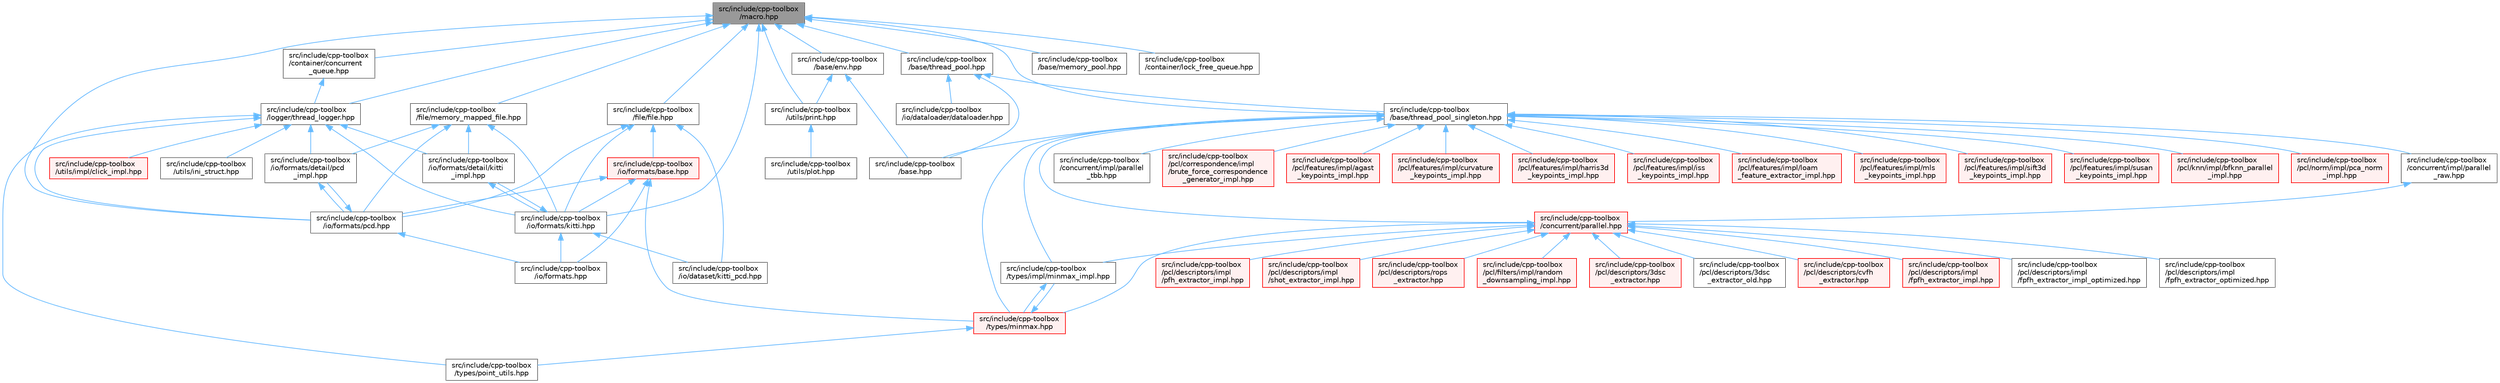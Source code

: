 digraph "src/include/cpp-toolbox/macro.hpp"
{
 // LATEX_PDF_SIZE
  bgcolor="transparent";
  edge [fontname=Helvetica,fontsize=10,labelfontname=Helvetica,labelfontsize=10];
  node [fontname=Helvetica,fontsize=10,shape=box,height=0.2,width=0.4];
  Node1 [id="Node000001",label="src/include/cpp-toolbox\l/macro.hpp",height=0.2,width=0.4,color="gray40", fillcolor="grey60", style="filled", fontcolor="black",tooltip="通用的编译器、平台、架构检测和实用宏定义 / Common macros for compiler, platform, architecture detection and utility macro..."];
  Node1 -> Node2 [id="edge1_Node000001_Node000002",dir="back",color="steelblue1",style="solid",tooltip=" "];
  Node2 [id="Node000002",label="src/include/cpp-toolbox\l/base/env.hpp",height=0.2,width=0.4,color="grey40", fillcolor="white", style="filled",URL="$env_8hpp.html",tooltip=" "];
  Node2 -> Node3 [id="edge2_Node000002_Node000003",dir="back",color="steelblue1",style="solid",tooltip=" "];
  Node3 [id="Node000003",label="src/include/cpp-toolbox\l/base.hpp",height=0.2,width=0.4,color="grey40", fillcolor="white", style="filled",URL="$base_8hpp.html",tooltip=" "];
  Node2 -> Node4 [id="edge3_Node000002_Node000004",dir="back",color="steelblue1",style="solid",tooltip=" "];
  Node4 [id="Node000004",label="src/include/cpp-toolbox\l/utils/print.hpp",height=0.2,width=0.4,color="grey40", fillcolor="white", style="filled",URL="$print_8hpp.html",tooltip=" "];
  Node4 -> Node5 [id="edge4_Node000004_Node000005",dir="back",color="steelblue1",style="solid",tooltip=" "];
  Node5 [id="Node000005",label="src/include/cpp-toolbox\l/utils/plot.hpp",height=0.2,width=0.4,color="grey40", fillcolor="white", style="filled",URL="$plot_8hpp.html",tooltip=" "];
  Node1 -> Node6 [id="edge5_Node000001_Node000006",dir="back",color="steelblue1",style="solid",tooltip=" "];
  Node6 [id="Node000006",label="src/include/cpp-toolbox\l/base/memory_pool.hpp",height=0.2,width=0.4,color="grey40", fillcolor="white", style="filled",URL="$memory__pool_8hpp.html",tooltip=" "];
  Node1 -> Node7 [id="edge6_Node000001_Node000007",dir="back",color="steelblue1",style="solid",tooltip=" "];
  Node7 [id="Node000007",label="src/include/cpp-toolbox\l/base/thread_pool.hpp",height=0.2,width=0.4,color="grey40", fillcolor="white", style="filled",URL="$thread__pool_8hpp.html",tooltip=" "];
  Node7 -> Node3 [id="edge7_Node000007_Node000003",dir="back",color="steelblue1",style="solid",tooltip=" "];
  Node7 -> Node8 [id="edge8_Node000007_Node000008",dir="back",color="steelblue1",style="solid",tooltip=" "];
  Node8 [id="Node000008",label="src/include/cpp-toolbox\l/base/thread_pool_singleton.hpp",height=0.2,width=0.4,color="grey40", fillcolor="white", style="filled",URL="$thread__pool__singleton_8hpp.html",tooltip=" "];
  Node8 -> Node3 [id="edge9_Node000008_Node000003",dir="back",color="steelblue1",style="solid",tooltip=" "];
  Node8 -> Node9 [id="edge10_Node000008_Node000009",dir="back",color="steelblue1",style="solid",tooltip=" "];
  Node9 [id="Node000009",label="src/include/cpp-toolbox\l/concurrent/impl/parallel\l_raw.hpp",height=0.2,width=0.4,color="grey40", fillcolor="white", style="filled",URL="$parallel__raw_8hpp.html",tooltip=" "];
  Node9 -> Node10 [id="edge11_Node000009_Node000010",dir="back",color="steelblue1",style="solid",tooltip=" "];
  Node10 [id="Node000010",label="src/include/cpp-toolbox\l/concurrent/parallel.hpp",height=0.2,width=0.4,color="red", fillcolor="#FFF0F0", style="filled",URL="$parallel_8hpp.html",tooltip=" "];
  Node10 -> Node11 [id="edge12_Node000010_Node000011",dir="back",color="steelblue1",style="solid",tooltip=" "];
  Node11 [id="Node000011",label="src/include/cpp-toolbox\l/pcl/descriptors/3dsc\l_extractor.hpp",height=0.2,width=0.4,color="red", fillcolor="#FFF0F0", style="filled",URL="$3dsc__extractor_8hpp.html",tooltip=" "];
  Node10 -> Node13 [id="edge13_Node000010_Node000013",dir="back",color="steelblue1",style="solid",tooltip=" "];
  Node13 [id="Node000013",label="src/include/cpp-toolbox\l/pcl/descriptors/3dsc\l_extractor_old.hpp",height=0.2,width=0.4,color="grey40", fillcolor="white", style="filled",URL="$3dsc__extractor__old_8hpp.html",tooltip=" "];
  Node10 -> Node14 [id="edge14_Node000010_Node000014",dir="back",color="steelblue1",style="solid",tooltip=" "];
  Node14 [id="Node000014",label="src/include/cpp-toolbox\l/pcl/descriptors/cvfh\l_extractor.hpp",height=0.2,width=0.4,color="red", fillcolor="#FFF0F0", style="filled",URL="$cvfh__extractor_8hpp.html",tooltip=" "];
  Node10 -> Node15 [id="edge15_Node000010_Node000015",dir="back",color="steelblue1",style="solid",tooltip=" "];
  Node15 [id="Node000015",label="src/include/cpp-toolbox\l/pcl/descriptors/impl\l/fpfh_extractor_impl.hpp",height=0.2,width=0.4,color="red", fillcolor="#FFF0F0", style="filled",URL="$fpfh__extractor__impl_8hpp.html",tooltip=" "];
  Node10 -> Node17 [id="edge16_Node000010_Node000017",dir="back",color="steelblue1",style="solid",tooltip=" "];
  Node17 [id="Node000017",label="src/include/cpp-toolbox\l/pcl/descriptors/impl\l/fpfh_extractor_impl_optimized.hpp",height=0.2,width=0.4,color="grey40", fillcolor="white", style="filled",URL="$fpfh__extractor__impl__optimized_8hpp.html",tooltip=" "];
  Node10 -> Node18 [id="edge17_Node000010_Node000018",dir="back",color="steelblue1",style="solid",tooltip=" "];
  Node18 [id="Node000018",label="src/include/cpp-toolbox\l/pcl/descriptors/impl\l/fpfh_extractor_optimized.hpp",height=0.2,width=0.4,color="grey40", fillcolor="white", style="filled",URL="$fpfh__extractor__optimized_8hpp.html",tooltip=" "];
  Node10 -> Node19 [id="edge18_Node000010_Node000019",dir="back",color="steelblue1",style="solid",tooltip=" "];
  Node19 [id="Node000019",label="src/include/cpp-toolbox\l/pcl/descriptors/impl\l/pfh_extractor_impl.hpp",height=0.2,width=0.4,color="red", fillcolor="#FFF0F0", style="filled",URL="$pfh__extractor__impl_8hpp.html",tooltip=" "];
  Node10 -> Node21 [id="edge19_Node000010_Node000021",dir="back",color="steelblue1",style="solid",tooltip=" "];
  Node21 [id="Node000021",label="src/include/cpp-toolbox\l/pcl/descriptors/impl\l/shot_extractor_impl.hpp",height=0.2,width=0.4,color="red", fillcolor="#FFF0F0", style="filled",URL="$shot__extractor__impl_8hpp.html",tooltip=" "];
  Node10 -> Node23 [id="edge20_Node000010_Node000023",dir="back",color="steelblue1",style="solid",tooltip=" "];
  Node23 [id="Node000023",label="src/include/cpp-toolbox\l/pcl/descriptors/rops\l_extractor.hpp",height=0.2,width=0.4,color="red", fillcolor="#FFF0F0", style="filled",URL="$rops__extractor_8hpp.html",tooltip=" "];
  Node10 -> Node24 [id="edge21_Node000010_Node000024",dir="back",color="steelblue1",style="solid",tooltip=" "];
  Node24 [id="Node000024",label="src/include/cpp-toolbox\l/pcl/filters/impl/random\l_downsampling_impl.hpp",height=0.2,width=0.4,color="red", fillcolor="#FFF0F0", style="filled",URL="$random__downsampling__impl_8hpp.html",tooltip=" "];
  Node10 -> Node42 [id="edge22_Node000010_Node000042",dir="back",color="steelblue1",style="solid",tooltip=" "];
  Node42 [id="Node000042",label="src/include/cpp-toolbox\l/types/impl/minmax_impl.hpp",height=0.2,width=0.4,color="grey40", fillcolor="white", style="filled",URL="$minmax__impl_8hpp.html",tooltip=" "];
  Node42 -> Node43 [id="edge23_Node000042_Node000043",dir="back",color="steelblue1",style="solid",tooltip=" "];
  Node43 [id="Node000043",label="src/include/cpp-toolbox\l/types/minmax.hpp",height=0.2,width=0.4,color="red", fillcolor="#FFF0F0", style="filled",URL="$minmax_8hpp.html",tooltip=" "];
  Node43 -> Node42 [id="edge24_Node000043_Node000042",dir="back",color="steelblue1",style="solid",tooltip=" "];
  Node43 -> Node44 [id="edge25_Node000043_Node000044",dir="back",color="steelblue1",style="solid",tooltip=" "];
  Node44 [id="Node000044",label="src/include/cpp-toolbox\l/types/point_utils.hpp",height=0.2,width=0.4,color="grey40", fillcolor="white", style="filled",URL="$point__utils_8hpp.html",tooltip=" "];
  Node10 -> Node43 [id="edge26_Node000010_Node000043",dir="back",color="steelblue1",style="solid",tooltip=" "];
  Node8 -> Node45 [id="edge27_Node000008_Node000045",dir="back",color="steelblue1",style="solid",tooltip=" "];
  Node45 [id="Node000045",label="src/include/cpp-toolbox\l/concurrent/impl/parallel\l_tbb.hpp",height=0.2,width=0.4,color="grey40", fillcolor="white", style="filled",URL="$parallel__tbb_8hpp.html",tooltip=" "];
  Node8 -> Node10 [id="edge28_Node000008_Node000010",dir="back",color="steelblue1",style="solid",tooltip=" "];
  Node8 -> Node46 [id="edge29_Node000008_Node000046",dir="back",color="steelblue1",style="solid",tooltip=" "];
  Node46 [id="Node000046",label="src/include/cpp-toolbox\l/pcl/correspondence/impl\l/brute_force_correspondence\l_generator_impl.hpp",height=0.2,width=0.4,color="red", fillcolor="#FFF0F0", style="filled",URL="$brute__force__correspondence__generator__impl_8hpp.html",tooltip=" "];
  Node8 -> Node49 [id="edge30_Node000008_Node000049",dir="back",color="steelblue1",style="solid",tooltip=" "];
  Node49 [id="Node000049",label="src/include/cpp-toolbox\l/pcl/features/impl/agast\l_keypoints_impl.hpp",height=0.2,width=0.4,color="red", fillcolor="#FFF0F0", style="filled",URL="$agast__keypoints__impl_8hpp.html",tooltip=" "];
  Node8 -> Node50 [id="edge31_Node000008_Node000050",dir="back",color="steelblue1",style="solid",tooltip=" "];
  Node50 [id="Node000050",label="src/include/cpp-toolbox\l/pcl/features/impl/curvature\l_keypoints_impl.hpp",height=0.2,width=0.4,color="red", fillcolor="#FFF0F0", style="filled",URL="$curvature__keypoints__impl_8hpp.html",tooltip=" "];
  Node8 -> Node51 [id="edge32_Node000008_Node000051",dir="back",color="steelblue1",style="solid",tooltip=" "];
  Node51 [id="Node000051",label="src/include/cpp-toolbox\l/pcl/features/impl/harris3d\l_keypoints_impl.hpp",height=0.2,width=0.4,color="red", fillcolor="#FFF0F0", style="filled",URL="$harris3d__keypoints__impl_8hpp.html",tooltip=" "];
  Node8 -> Node52 [id="edge33_Node000008_Node000052",dir="back",color="steelblue1",style="solid",tooltip=" "];
  Node52 [id="Node000052",label="src/include/cpp-toolbox\l/pcl/features/impl/iss\l_keypoints_impl.hpp",height=0.2,width=0.4,color="red", fillcolor="#FFF0F0", style="filled",URL="$iss__keypoints__impl_8hpp.html",tooltip=" "];
  Node8 -> Node53 [id="edge34_Node000008_Node000053",dir="back",color="steelblue1",style="solid",tooltip=" "];
  Node53 [id="Node000053",label="src/include/cpp-toolbox\l/pcl/features/impl/loam\l_feature_extractor_impl.hpp",height=0.2,width=0.4,color="red", fillcolor="#FFF0F0", style="filled",URL="$loam__feature__extractor__impl_8hpp.html",tooltip=" "];
  Node8 -> Node54 [id="edge35_Node000008_Node000054",dir="back",color="steelblue1",style="solid",tooltip=" "];
  Node54 [id="Node000054",label="src/include/cpp-toolbox\l/pcl/features/impl/mls\l_keypoints_impl.hpp",height=0.2,width=0.4,color="red", fillcolor="#FFF0F0", style="filled",URL="$mls__keypoints__impl_8hpp.html",tooltip=" "];
  Node8 -> Node55 [id="edge36_Node000008_Node000055",dir="back",color="steelblue1",style="solid",tooltip=" "];
  Node55 [id="Node000055",label="src/include/cpp-toolbox\l/pcl/features/impl/sift3d\l_keypoints_impl.hpp",height=0.2,width=0.4,color="red", fillcolor="#FFF0F0", style="filled",URL="$sift3d__keypoints__impl_8hpp.html",tooltip=" "];
  Node8 -> Node56 [id="edge37_Node000008_Node000056",dir="back",color="steelblue1",style="solid",tooltip=" "];
  Node56 [id="Node000056",label="src/include/cpp-toolbox\l/pcl/features/impl/susan\l_keypoints_impl.hpp",height=0.2,width=0.4,color="red", fillcolor="#FFF0F0", style="filled",URL="$susan__keypoints__impl_8hpp.html",tooltip=" "];
  Node8 -> Node57 [id="edge38_Node000008_Node000057",dir="back",color="steelblue1",style="solid",tooltip=" "];
  Node57 [id="Node000057",label="src/include/cpp-toolbox\l/pcl/knn/impl/bfknn_parallel\l_impl.hpp",height=0.2,width=0.4,color="red", fillcolor="#FFF0F0", style="filled",URL="$bfknn__parallel__impl_8hpp.html",tooltip=" "];
  Node8 -> Node58 [id="edge39_Node000008_Node000058",dir="back",color="steelblue1",style="solid",tooltip=" "];
  Node58 [id="Node000058",label="src/include/cpp-toolbox\l/pcl/norm/impl/pca_norm\l_impl.hpp",height=0.2,width=0.4,color="red", fillcolor="#FFF0F0", style="filled",URL="$pca__norm__impl_8hpp.html",tooltip=" "];
  Node8 -> Node42 [id="edge40_Node000008_Node000042",dir="back",color="steelblue1",style="solid",tooltip=" "];
  Node8 -> Node43 [id="edge41_Node000008_Node000043",dir="back",color="steelblue1",style="solid",tooltip=" "];
  Node7 -> Node59 [id="edge42_Node000007_Node000059",dir="back",color="steelblue1",style="solid",tooltip=" "];
  Node59 [id="Node000059",label="src/include/cpp-toolbox\l/io/dataloader/dataloader.hpp",height=0.2,width=0.4,color="grey40", fillcolor="white", style="filled",URL="$dataloader_8hpp.html",tooltip=" "];
  Node1 -> Node8 [id="edge43_Node000001_Node000008",dir="back",color="steelblue1",style="solid",tooltip=" "];
  Node1 -> Node60 [id="edge44_Node000001_Node000060",dir="back",color="steelblue1",style="solid",tooltip=" "];
  Node60 [id="Node000060",label="src/include/cpp-toolbox\l/container/concurrent\l_queue.hpp",height=0.2,width=0.4,color="grey40", fillcolor="white", style="filled",URL="$concurrent__queue_8hpp.html",tooltip=" "];
  Node60 -> Node61 [id="edge45_Node000060_Node000061",dir="back",color="steelblue1",style="solid",tooltip=" "];
  Node61 [id="Node000061",label="src/include/cpp-toolbox\l/logger/thread_logger.hpp",height=0.2,width=0.4,color="grey40", fillcolor="white", style="filled",URL="$thread__logger_8hpp.html",tooltip=" "];
  Node61 -> Node62 [id="edge46_Node000061_Node000062",dir="back",color="steelblue1",style="solid",tooltip=" "];
  Node62 [id="Node000062",label="src/include/cpp-toolbox\l/io/formats/detail/kitti\l_impl.hpp",height=0.2,width=0.4,color="grey40", fillcolor="white", style="filled",URL="$kitti__impl_8hpp.html",tooltip="此文件包含 kitti_format_t 的模板实现/This file contains the template implementations for kitti_format_t"];
  Node62 -> Node63 [id="edge47_Node000062_Node000063",dir="back",color="steelblue1",style="solid",tooltip=" "];
  Node63 [id="Node000063",label="src/include/cpp-toolbox\l/io/formats/kitti.hpp",height=0.2,width=0.4,color="grey40", fillcolor="white", style="filled",URL="$kitti_8hpp.html",tooltip=" "];
  Node63 -> Node64 [id="edge48_Node000063_Node000064",dir="back",color="steelblue1",style="solid",tooltip=" "];
  Node64 [id="Node000064",label="src/include/cpp-toolbox\l/io/dataset/kitti_pcd.hpp",height=0.2,width=0.4,color="grey40", fillcolor="white", style="filled",URL="$kitti__pcd_8hpp.html",tooltip=" "];
  Node63 -> Node65 [id="edge49_Node000063_Node000065",dir="back",color="steelblue1",style="solid",tooltip=" "];
  Node65 [id="Node000065",label="src/include/cpp-toolbox\l/io/formats.hpp",height=0.2,width=0.4,color="grey40", fillcolor="white", style="filled",URL="$formats_8hpp.html",tooltip=" "];
  Node63 -> Node62 [id="edge50_Node000063_Node000062",dir="back",color="steelblue1",style="solid",tooltip=" "];
  Node61 -> Node66 [id="edge51_Node000061_Node000066",dir="back",color="steelblue1",style="solid",tooltip=" "];
  Node66 [id="Node000066",label="src/include/cpp-toolbox\l/io/formats/detail/pcd\l_impl.hpp",height=0.2,width=0.4,color="grey40", fillcolor="white", style="filled",URL="$pcd__impl_8hpp.html",tooltip="此文件包含 pcd_format_t 的模板实现/This file contains the template implementations for pcd_format_t"];
  Node66 -> Node67 [id="edge52_Node000066_Node000067",dir="back",color="steelblue1",style="solid",tooltip=" "];
  Node67 [id="Node000067",label="src/include/cpp-toolbox\l/io/formats/pcd.hpp",height=0.2,width=0.4,color="grey40", fillcolor="white", style="filled",URL="$pcd_8hpp.html",tooltip=" "];
  Node67 -> Node65 [id="edge53_Node000067_Node000065",dir="back",color="steelblue1",style="solid",tooltip=" "];
  Node67 -> Node66 [id="edge54_Node000067_Node000066",dir="back",color="steelblue1",style="solid",tooltip=" "];
  Node61 -> Node63 [id="edge55_Node000061_Node000063",dir="back",color="steelblue1",style="solid",tooltip=" "];
  Node61 -> Node67 [id="edge56_Node000061_Node000067",dir="back",color="steelblue1",style="solid",tooltip=" "];
  Node61 -> Node44 [id="edge57_Node000061_Node000044",dir="back",color="steelblue1",style="solid",tooltip=" "];
  Node61 -> Node68 [id="edge58_Node000061_Node000068",dir="back",color="steelblue1",style="solid",tooltip=" "];
  Node68 [id="Node000068",label="src/include/cpp-toolbox\l/utils/impl/click_impl.hpp",height=0.2,width=0.4,color="red", fillcolor="#FFF0F0", style="filled",URL="$click__impl_8hpp.html",tooltip=" "];
  Node61 -> Node70 [id="edge59_Node000061_Node000070",dir="back",color="steelblue1",style="solid",tooltip=" "];
  Node70 [id="Node000070",label="src/include/cpp-toolbox\l/utils/ini_struct.hpp",height=0.2,width=0.4,color="grey40", fillcolor="white", style="filled",URL="$ini__struct_8hpp.html",tooltip=" "];
  Node1 -> Node71 [id="edge60_Node000001_Node000071",dir="back",color="steelblue1",style="solid",tooltip=" "];
  Node71 [id="Node000071",label="src/include/cpp-toolbox\l/container/lock_free_queue.hpp",height=0.2,width=0.4,color="grey40", fillcolor="white", style="filled",URL="$lock__free__queue_8hpp.html",tooltip=" "];
  Node1 -> Node72 [id="edge61_Node000001_Node000072",dir="back",color="steelblue1",style="solid",tooltip=" "];
  Node72 [id="Node000072",label="src/include/cpp-toolbox\l/file/file.hpp",height=0.2,width=0.4,color="grey40", fillcolor="white", style="filled",URL="$file_8hpp.html",tooltip=" "];
  Node72 -> Node64 [id="edge62_Node000072_Node000064",dir="back",color="steelblue1",style="solid",tooltip=" "];
  Node72 -> Node73 [id="edge63_Node000072_Node000073",dir="back",color="steelblue1",style="solid",tooltip=" "];
  Node73 [id="Node000073",label="src/include/cpp-toolbox\l/io/formats/base.hpp",height=0.2,width=0.4,color="red", fillcolor="#FFF0F0", style="filled",URL="$io_2formats_2base_8hpp.html",tooltip=" "];
  Node73 -> Node65 [id="edge64_Node000073_Node000065",dir="back",color="steelblue1",style="solid",tooltip=" "];
  Node73 -> Node63 [id="edge65_Node000073_Node000063",dir="back",color="steelblue1",style="solid",tooltip=" "];
  Node73 -> Node67 [id="edge66_Node000073_Node000067",dir="back",color="steelblue1",style="solid",tooltip=" "];
  Node73 -> Node43 [id="edge67_Node000073_Node000043",dir="back",color="steelblue1",style="solid",tooltip=" "];
  Node72 -> Node63 [id="edge68_Node000072_Node000063",dir="back",color="steelblue1",style="solid",tooltip=" "];
  Node72 -> Node67 [id="edge69_Node000072_Node000067",dir="back",color="steelblue1",style="solid",tooltip=" "];
  Node1 -> Node95 [id="edge70_Node000001_Node000095",dir="back",color="steelblue1",style="solid",tooltip=" "];
  Node95 [id="Node000095",label="src/include/cpp-toolbox\l/file/memory_mapped_file.hpp",height=0.2,width=0.4,color="grey40", fillcolor="white", style="filled",URL="$memory__mapped__file_8hpp.html",tooltip=" "];
  Node95 -> Node62 [id="edge71_Node000095_Node000062",dir="back",color="steelblue1",style="solid",tooltip=" "];
  Node95 -> Node66 [id="edge72_Node000095_Node000066",dir="back",color="steelblue1",style="solid",tooltip=" "];
  Node95 -> Node63 [id="edge73_Node000095_Node000063",dir="back",color="steelblue1",style="solid",tooltip=" "];
  Node95 -> Node67 [id="edge74_Node000095_Node000067",dir="back",color="steelblue1",style="solid",tooltip=" "];
  Node1 -> Node63 [id="edge75_Node000001_Node000063",dir="back",color="steelblue1",style="solid",tooltip=" "];
  Node1 -> Node67 [id="edge76_Node000001_Node000067",dir="back",color="steelblue1",style="solid",tooltip=" "];
  Node1 -> Node61 [id="edge77_Node000001_Node000061",dir="back",color="steelblue1",style="solid",tooltip=" "];
  Node1 -> Node4 [id="edge78_Node000001_Node000004",dir="back",color="steelblue1",style="solid",tooltip=" "];
}
